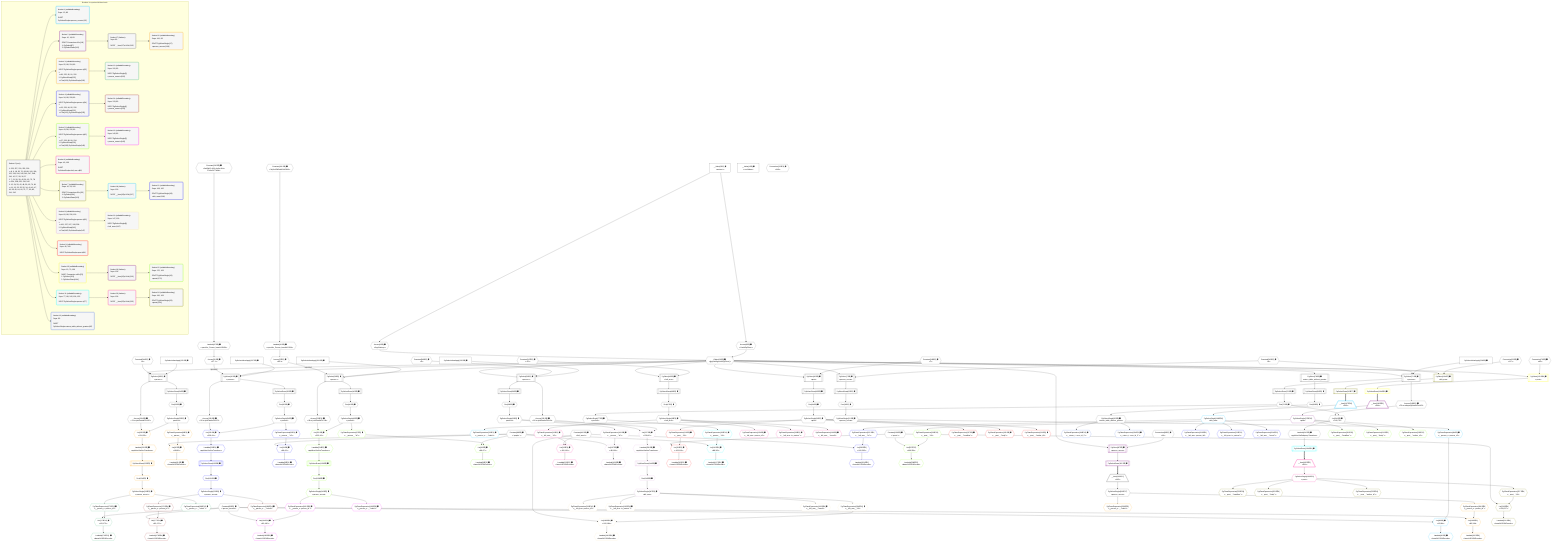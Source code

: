 %%{init: {'themeVariables': { 'fontSize': '12px'}}}%%
graph TD
    classDef path fill:#eee,stroke:#000,color:#000
    classDef plan fill:#fff,stroke-width:1px,color:#000
    classDef itemplan fill:#fff,stroke-width:2px,color:#000
    classDef unbatchedplan fill:#dff,stroke-width:1px,color:#000
    classDef sideeffectplan fill:#fcc,stroke-width:2px,color:#000
    classDef bucket fill:#f6f6f6,color:#000,stroke-width:2px,text-align:left

    subgraph "Buckets for queries/v4/rbac.basic"
    Bucket0("Bucket 0 (root)<br /><br />1: 223, 227, 231, 235, 239<br />ᐳ: 8, 9, 18, 53, 70, 83, 88, 100, 109, 152, 243, 244, 245, 246, 247, 248, 249, 10, 27, 28, 36, 37<br />2: 7, 21, 30, 39, 45, 56, 62, 73, 78<br />ᐳ: 224, 228, 232, 236, 240<br />3: 12, 24, 33, 42, 48, 59, 65, 76, 81<br />ᐳ: 11, 13, 23, 25, 32, 34, 41, 43, 47, 49, 58, 60, 64, 66, 75, 77, 80, 82, 241, 242"):::bucket
    Bucket1("Bucket 1 (nullableBoundary)<br />Deps: 13, 83<br /><br />ROOT PgSelectSingleᐸperson_secretᐳ[13]"):::bucket
    Bucket2("Bucket 2 (nullableBoundary)<br />Deps: 10, 18, 83<br /><br />ROOT Connectionᐸ16ᐳ[18]<br />1: PgSelect[87]<br />2: PgSelectRows[162]"):::bucket
    Bucket3("Bucket 3 (nullableBoundary)<br />Deps: 25, 88, 224, 83<br /><br />ROOT PgSelectSingleᐸpersonᐳ[25]<br />1: <br />ᐳ: 89, 225, 90, 91, 226<br />2: PgSelectRows[125]<br />ᐳ: First[124], PgSelectSingle[126]"):::bucket
    Bucket4("Bucket 4 (nullableBoundary)<br />Deps: 34, 88, 228, 83<br /><br />ROOT PgSelectSingleᐸpersonᐳ[34]<br />1: <br />ᐳ: 93, 229, 94, 95, 230<br />2: PgSelectRows[132]<br />ᐳ: First[131], PgSelectSingle[133]"):::bucket
    Bucket5("Bucket 5 (nullableBoundary)<br />Deps: 43, 88, 232, 83<br /><br />ROOT PgSelectSingleᐸpersonᐳ[43]<br />1: <br />ᐳ: 97, 233, 98, 99, 234<br />2: PgSelectRows[139]<br />ᐳ: First[138], PgSelectSingle[140]"):::bucket
    Bucket6("Bucket 6 (nullableBoundary)<br />Deps: 49, 100<br /><br />ROOT PgSelectSingleᐸleft_armᐳ[49]"):::bucket
    Bucket7("Bucket 7 (nullableBoundary)<br />Deps: 10, 53, 100<br /><br />ROOT Connectionᐸ51ᐳ[53]<br />1: PgSelect[104]<br />2: PgSelectRows[163]"):::bucket
    Bucket8("Bucket 8 (nullableBoundary)<br />Deps: 60, 88, 236, 100<br /><br />ROOT PgSelectSingleᐸpersonᐳ[60]<br />1: <br />ᐳ: 106, 237, 107, 108, 238<br />2: PgSelectRows[146]<br />ᐳ: First[145], PgSelectSingle[147]"):::bucket
    Bucket9("Bucket 9 (nullableBoundary)<br />Deps: 66, 109<br /><br />ROOT PgSelectSingleᐸpostᐳ[66]"):::bucket
    Bucket10("Bucket 10 (nullableBoundary)<br />Deps: 10, 70, 109<br /><br />ROOT Connectionᐸ68ᐳ[70]<br />1: PgSelect[113]<br />2: PgSelectRows[164]"):::bucket
    Bucket11("Bucket 11 (nullableBoundary)<br />Deps: 77, 88, 242, 109, 152<br /><br />ROOT PgSelectSingleᐸpersonᐳ[77]"):::bucket
    Bucket12("Bucket 12 (nullableBoundary)<br />Deps: 82<br /><br />ROOT PgSelectSingleᐸreturn_table_without_grantsᐳ[82]"):::bucket
    Bucket13("Bucket 13 (nullableBoundary)<br />Deps: 126, 83<br /><br />ROOT PgSelectSingle{3}ᐸperson_secretᐳ[126]"):::bucket
    Bucket14("Bucket 14 (nullableBoundary)<br />Deps: 133, 83<br /><br />ROOT PgSelectSingle{4}ᐸperson_secretᐳ[133]"):::bucket
    Bucket15("Bucket 15 (nullableBoundary)<br />Deps: 140, 83<br /><br />ROOT PgSelectSingle{5}ᐸperson_secretᐳ[140]"):::bucket
    Bucket16("Bucket 16 (nullableBoundary)<br />Deps: 147, 100<br /><br />ROOT PgSelectSingle{8}ᐸleft_armᐳ[147]"):::bucket
    Bucket17("Bucket 17 (listItem)<br />Deps: 83<br /><br />ROOT __Item{17}ᐸ162ᐳ[165]"):::bucket
    Bucket18("Bucket 18 (listItem)<br />Deps: 100<br /><br />ROOT __Item{18}ᐸ163ᐳ[167]"):::bucket
    Bucket19("Bucket 19 (listItem)<br />Deps: 109<br /><br />ROOT __Item{19}ᐸ164ᐳ[169]"):::bucket
    Bucket20("Bucket 20 (nullableBoundary)<br />Deps: 166, 83<br /><br />ROOT PgSelectSingle{17}ᐸperson_secretᐳ[166]"):::bucket
    Bucket21("Bucket 21 (nullableBoundary)<br />Deps: 168, 100<br /><br />ROOT PgSelectSingle{18}ᐸleft_armᐳ[168]"):::bucket
    Bucket22("Bucket 22 (nullableBoundary)<br />Deps: 170, 109<br /><br />ROOT PgSelectSingle{19}ᐸpostᐳ[170]"):::bucket
    Bucket23("Bucket 23 (listItem)<br />Deps: 109<br /><br />ROOT __Item{23}ᐸ194ᐳ[195]"):::bucket
    Bucket24("Bucket 24 (nullableBoundary)<br />Deps: 196, 109<br /><br />ROOT PgSelectSingle{23}ᐸpostᐳ[196]"):::bucket
    end
    Bucket0 --> Bucket1 & Bucket2 & Bucket3 & Bucket4 & Bucket5 & Bucket6 & Bucket7 & Bucket8 & Bucket9 & Bucket10 & Bucket11 & Bucket12
    Bucket2 --> Bucket17
    Bucket3 --> Bucket13
    Bucket4 --> Bucket14
    Bucket5 --> Bucket15
    Bucket7 --> Bucket18
    Bucket8 --> Bucket16
    Bucket10 --> Bucket19
    Bucket11 --> Bucket23
    Bucket17 --> Bucket20
    Bucket18 --> Bucket21
    Bucket19 --> Bucket22
    Bucket23 --> Bucket24

    %% plan dependencies
    PgSelect21[["PgSelect[21∈0] ➊<br />ᐸpersonᐳ"]]:::plan
    Object10{{"Object[10∈0] ➊<br />ᐸ{pgSettings,withPgClient}ᐳ"}}:::plan
    Constant244{{"Constant[244∈0] ➊<br />ᐸ1ᐳ"}}:::plan
    PgSelectInlineApply223["PgSelectInlineApply[223∈0] ➊"]:::plan
    Object10 & Constant244 & PgSelectInlineApply223 --> PgSelect21
    PgSelect30[["PgSelect[30∈0] ➊<br />ᐸpersonᐳ"]]:::plan
    Access28{{"Access[28∈0] ➊<br />ᐸ27.1ᐳ"}}:::plan
    PgSelectInlineApply227["PgSelectInlineApply[227∈0] ➊"]:::plan
    Access28 -->|rejectNull| PgSelect30
    Object10 & PgSelectInlineApply227 --> PgSelect30
    PgSelect39[["PgSelect[39∈0] ➊<br />ᐸpersonᐳ"]]:::plan
    Access37{{"Access[37∈0] ➊<br />ᐸ36.1ᐳ"}}:::plan
    PgSelectInlineApply231["PgSelectInlineApply[231∈0] ➊"]:::plan
    Access37 -->|rejectNull| PgSelect39
    Object10 & PgSelectInlineApply231 --> PgSelect39
    PgSelect56[["PgSelect[56∈0] ➊<br />ᐸpersonᐳ"]]:::plan
    Constant248{{"Constant[248∈0] ➊<br />ᐸ2ᐳ"}}:::plan
    PgSelectInlineApply235["PgSelectInlineApply[235∈0] ➊"]:::plan
    Object10 & Constant248 & PgSelectInlineApply235 --> PgSelect56
    PgSelect73[["PgSelect[73∈0] ➊<br />ᐸpersonᐳ"]]:::plan
    Constant243{{"Constant[243∈0] ➊<br />ᐸ3ᐳ"}}:::plan
    PgSelectInlineApply239["PgSelectInlineApply[239∈0] ➊"]:::plan
    Object10 & Constant243 & PgSelectInlineApply239 --> PgSelect73
    PgSelect7[["PgSelect[7∈0] ➊<br />ᐸperson_secretᐳ"]]:::plan
    Object10 & Constant243 --> PgSelect7
    Access8{{"Access[8∈0] ➊<br />ᐸ2.pgSettingsᐳ"}}:::plan
    Access9{{"Access[9∈0] ➊<br />ᐸ2.withPgClientᐳ"}}:::plan
    Access8 & Access9 --> Object10
    PgSelect45[["PgSelect[45∈0] ➊<br />ᐸleft_armᐳ"]]:::plan
    Constant247{{"Constant[247∈0] ➊<br />ᐸ42ᐳ"}}:::plan
    Object10 & Constant247 --> PgSelect45
    PgSelect62[["PgSelect[62∈0] ➊<br />ᐸpostᐳ"]]:::plan
    Constant249{{"Constant[249∈0] ➊<br />ᐸ7ᐳ"}}:::plan
    Object10 & Constant249 --> PgSelect62
    List241{{"List[241∈0] ➊<br />ᐸ240,75ᐳ"}}:::plan
    Access240{{"Access[240∈0] ➊<br />ᐸ73.m.subqueryDetailsFor187ᐳ"}}:::plan
    First75{{"First[75∈0] ➊"}}:::plan
    Access240 & First75 --> List241
    __Value2["__Value[2∈0] ➊<br />ᐸcontextᐳ"]:::plan
    __Value2 --> Access8
    __Value2 --> Access9
    First11{{"First[11∈0] ➊"}}:::plan
    PgSelectRows12[["PgSelectRows[12∈0] ➊"]]:::plan
    PgSelectRows12 --> First11
    PgSelect7 --> PgSelectRows12
    PgSelectSingle13{{"PgSelectSingle[13∈0] ➊<br />ᐸperson_secretᐳ"}}:::plan
    First11 --> PgSelectSingle13
    First23{{"First[23∈0] ➊"}}:::plan
    PgSelectRows24[["PgSelectRows[24∈0] ➊"]]:::plan
    PgSelectRows24 --> First23
    PgSelect21 --> PgSelectRows24
    PgSelectSingle25{{"PgSelectSingle[25∈0] ➊<br />ᐸpersonᐳ"}}:::plan
    First23 --> PgSelectSingle25
    Lambda27{{"Lambda[27∈0] ➊<br />ᐸspecifier_Person_base64JSONᐳ"}}:::plan
    Constant245{{"Constant[245∈0] ➊<br />ᐸ'fa4f3e13-456c-4a9e-8c1e-37a6e3177d0b'ᐳ"}}:::plan
    Constant245 --> Lambda27
    Lambda27 --> Access28
    First32{{"First[32∈0] ➊"}}:::plan
    PgSelectRows33[["PgSelectRows[33∈0] ➊"]]:::plan
    PgSelectRows33 --> First32
    PgSelect30 --> PgSelectRows33
    PgSelectSingle34{{"PgSelectSingle[34∈0] ➊<br />ᐸpersonᐳ"}}:::plan
    First32 --> PgSelectSingle34
    Lambda36{{"Lambda[36∈0] ➊<br />ᐸspecifier_Person_base64JSONᐳ"}}:::plan
    Constant246{{"Constant[246∈0] ➊<br />ᐸ'WyJwZW9wbGUiLDBd'ᐳ"}}:::plan
    Constant246 --> Lambda36
    Lambda36 --> Access37
    First41{{"First[41∈0] ➊"}}:::plan
    PgSelectRows42[["PgSelectRows[42∈0] ➊"]]:::plan
    PgSelectRows42 --> First41
    PgSelect39 --> PgSelectRows42
    PgSelectSingle43{{"PgSelectSingle[43∈0] ➊<br />ᐸpersonᐳ"}}:::plan
    First41 --> PgSelectSingle43
    First47{{"First[47∈0] ➊"}}:::plan
    PgSelectRows48[["PgSelectRows[48∈0] ➊"]]:::plan
    PgSelectRows48 --> First47
    PgSelect45 --> PgSelectRows48
    PgSelectSingle49{{"PgSelectSingle[49∈0] ➊<br />ᐸleft_armᐳ"}}:::plan
    First47 --> PgSelectSingle49
    First58{{"First[58∈0] ➊"}}:::plan
    PgSelectRows59[["PgSelectRows[59∈0] ➊"]]:::plan
    PgSelectRows59 --> First58
    PgSelect56 --> PgSelectRows59
    PgSelectSingle60{{"PgSelectSingle[60∈0] ➊<br />ᐸpersonᐳ"}}:::plan
    First58 --> PgSelectSingle60
    First64{{"First[64∈0] ➊"}}:::plan
    PgSelectRows65[["PgSelectRows[65∈0] ➊"]]:::plan
    PgSelectRows65 --> First64
    PgSelect62 --> PgSelectRows65
    PgSelectSingle66{{"PgSelectSingle[66∈0] ➊<br />ᐸpostᐳ"}}:::plan
    First64 --> PgSelectSingle66
    PgSelectRows76[["PgSelectRows[76∈0] ➊"]]:::plan
    PgSelectRows76 --> First75
    PgSelect73 --> PgSelectRows76
    PgSelectSingle77{{"PgSelectSingle[77∈0] ➊<br />ᐸpersonᐳ"}}:::plan
    First75 --> PgSelectSingle77
    PgSelect78[["PgSelect[78∈0] ➊<br />ᐸreturn_table_without_grantsᐳ"]]:::plan
    Object10 --> PgSelect78
    First80{{"First[80∈0] ➊"}}:::plan
    PgSelectRows81[["PgSelectRows[81∈0] ➊"]]:::plan
    PgSelectRows81 --> First80
    PgSelect78 --> PgSelectRows81
    PgSelectSingle82{{"PgSelectSingle[82∈0] ➊<br />ᐸreturn_table_without_grantsᐳ"}}:::plan
    First80 --> PgSelectSingle82
    Access224{{"Access[224∈0] ➊<br />ᐸ21.m.joinDetailsFor120ᐳ"}}:::plan
    PgSelect21 --> Access224
    Access228{{"Access[228∈0] ➊<br />ᐸ30.m.joinDetailsFor127ᐳ"}}:::plan
    PgSelect30 --> Access228
    Access232{{"Access[232∈0] ➊<br />ᐸ39.m.joinDetailsFor134ᐳ"}}:::plan
    PgSelect39 --> Access232
    Access236{{"Access[236∈0] ➊<br />ᐸ56.m.joinDetailsFor141ᐳ"}}:::plan
    PgSelect56 --> Access236
    PgSelect73 --> Access240
    Lambda242{{"Lambda[242∈0] ➊<br />ᐸpgInlineViaSubqueryTransformᐳ"}}:::plan
    List241 --> Lambda242
    __Value4["__Value[4∈0] ➊<br />ᐸrootValueᐳ"]:::plan
    Connection18{{"Connection[18∈0] ➊<br />ᐸ16ᐳ"}}:::plan
    Connection53{{"Connection[53∈0] ➊<br />ᐸ51ᐳ"}}:::plan
    Connection70{{"Connection[70∈0] ➊<br />ᐸ68ᐳ"}}:::plan
    Constant83{{"Constant[83∈0] ➊<br />ᐸ'person_secrets'ᐳ"}}:::plan
    Constant88{{"Constant[88∈0] ➊<br />ᐸ'people'ᐳ"}}:::plan
    Constant100{{"Constant[100∈0] ➊<br />ᐸ'left_arms'ᐳ"}}:::plan
    Constant109{{"Constant[109∈0] ➊<br />ᐸ'posts'ᐳ"}}:::plan
    Connection152{{"Connection[152∈0] ➊<br />ᐸ148ᐳ"}}:::plan
    List85{{"List[85∈1] ➊<br />ᐸ83,84ᐳ"}}:::plan
    PgClassExpression84{{"PgClassExpression[84∈1] ➊<br />ᐸ__person_s...person_id”ᐳ"}}:::plan
    Constant83 & PgClassExpression84 --> List85
    PgSelectSingle13 --> PgClassExpression84
    Lambda86{{"Lambda[86∈1] ➊<br />ᐸbase64JSONEncodeᐳ"}}:::plan
    List85 --> Lambda86
    PgClassExpression155{{"PgClassExpression[155∈1] ➊<br />ᐸ__person_s..._.”sekrit”ᐳ"}}:::plan
    PgSelectSingle13 --> PgClassExpression155
    PgSelect87[["PgSelect[87∈2] ➊<br />ᐸperson_secretᐳ"]]:::plan
    Object10 & Connection18 --> PgSelect87
    PgSelectRows162[["PgSelectRows[162∈2] ➊"]]:::plan
    PgSelect87 --> PgSelectRows162
    List90{{"List[90∈3] ➊<br />ᐸ88,89ᐳ"}}:::plan
    PgClassExpression89{{"PgClassExpression[89∈3] ➊<br />ᐸ__person__.”id”ᐳ"}}:::plan
    Constant88 & PgClassExpression89 --> List90
    List225{{"List[225∈3] ➊<br />ᐸ224,25ᐳ"}}:::plan
    Access224 & PgSelectSingle25 --> List225
    PgSelectSingle25 --> PgClassExpression89
    Lambda91{{"Lambda[91∈3] ➊<br />ᐸbase64JSONEncodeᐳ"}}:::plan
    List90 --> Lambda91
    First124{{"First[124∈3] ➊"}}:::plan
    PgSelectRows125[["PgSelectRows[125∈3] ➊"]]:::plan
    PgSelectRows125 --> First124
    Lambda226{{"Lambda[226∈3] ➊<br />ᐸpgInlineViaJoinTransformᐳ"}}:::plan
    Lambda226 --> PgSelectRows125
    PgSelectSingle126{{"PgSelectSingle[126∈3] ➊<br />ᐸperson_secretᐳ"}}:::plan
    First124 --> PgSelectSingle126
    List225 --> Lambda226
    List94{{"List[94∈4] ➊<br />ᐸ88,93ᐳ"}}:::plan
    PgClassExpression93{{"PgClassExpression[93∈4] ➊<br />ᐸ__person__.”id”ᐳ"}}:::plan
    Constant88 & PgClassExpression93 --> List94
    List229{{"List[229∈4] ➊<br />ᐸ228,34ᐳ"}}:::plan
    Access228 & PgSelectSingle34 --> List229
    PgSelectSingle34 --> PgClassExpression93
    Lambda95{{"Lambda[95∈4] ➊<br />ᐸbase64JSONEncodeᐳ"}}:::plan
    List94 --> Lambda95
    First131{{"First[131∈4] ➊"}}:::plan
    PgSelectRows132[["PgSelectRows[132∈4] ➊"]]:::plan
    PgSelectRows132 --> First131
    Lambda230{{"Lambda[230∈4] ➊<br />ᐸpgInlineViaJoinTransformᐳ"}}:::plan
    Lambda230 --> PgSelectRows132
    PgSelectSingle133{{"PgSelectSingle[133∈4] ➊<br />ᐸperson_secretᐳ"}}:::plan
    First131 --> PgSelectSingle133
    List229 --> Lambda230
    List98{{"List[98∈5] ➊<br />ᐸ88,97ᐳ"}}:::plan
    PgClassExpression97{{"PgClassExpression[97∈5] ➊<br />ᐸ__person__.”id”ᐳ"}}:::plan
    Constant88 & PgClassExpression97 --> List98
    List233{{"List[233∈5] ➊<br />ᐸ232,43ᐳ"}}:::plan
    Access232 & PgSelectSingle43 --> List233
    PgSelectSingle43 --> PgClassExpression97
    Lambda99{{"Lambda[99∈5] ➊<br />ᐸbase64JSONEncodeᐳ"}}:::plan
    List98 --> Lambda99
    First138{{"First[138∈5] ➊"}}:::plan
    PgSelectRows139[["PgSelectRows[139∈5] ➊"]]:::plan
    PgSelectRows139 --> First138
    Lambda234{{"Lambda[234∈5] ➊<br />ᐸpgInlineViaJoinTransformᐳ"}}:::plan
    Lambda234 --> PgSelectRows139
    PgSelectSingle140{{"PgSelectSingle[140∈5] ➊<br />ᐸperson_secretᐳ"}}:::plan
    First138 --> PgSelectSingle140
    List233 --> Lambda234
    List102{{"List[102∈6] ➊<br />ᐸ100,101ᐳ"}}:::plan
    PgClassExpression101{{"PgClassExpression[101∈6] ➊<br />ᐸ__left_arm__.”id”ᐳ"}}:::plan
    Constant100 & PgClassExpression101 --> List102
    PgSelectSingle49 --> PgClassExpression101
    Lambda103{{"Lambda[103∈6] ➊<br />ᐸbase64JSONEncodeᐳ"}}:::plan
    List102 --> Lambda103
    PgClassExpression156{{"PgClassExpression[156∈6] ➊<br />ᐸ__left_arm...person_id”ᐳ"}}:::plan
    PgSelectSingle49 --> PgClassExpression156
    PgClassExpression158{{"PgClassExpression[158∈6] ➊<br />ᐸ__left_arm...in_metres”ᐳ"}}:::plan
    PgSelectSingle49 --> PgClassExpression158
    PgClassExpression160{{"PgClassExpression[160∈6] ➊<br />ᐸ__left_arm__.”mood”ᐳ"}}:::plan
    PgSelectSingle49 --> PgClassExpression160
    PgSelect104[["PgSelect[104∈7] ➊<br />ᐸleft_armᐳ"]]:::plan
    Object10 & Connection53 --> PgSelect104
    PgSelectRows163[["PgSelectRows[163∈7] ➊"]]:::plan
    PgSelect104 --> PgSelectRows163
    List107{{"List[107∈8] ➊<br />ᐸ88,106ᐳ"}}:::plan
    PgClassExpression106{{"PgClassExpression[106∈8] ➊<br />ᐸ__person__.”id”ᐳ"}}:::plan
    Constant88 & PgClassExpression106 --> List107
    List237{{"List[237∈8] ➊<br />ᐸ236,60ᐳ"}}:::plan
    Access236 & PgSelectSingle60 --> List237
    PgSelectSingle60 --> PgClassExpression106
    Lambda108{{"Lambda[108∈8] ➊<br />ᐸbase64JSONEncodeᐳ"}}:::plan
    List107 --> Lambda108
    First145{{"First[145∈8] ➊"}}:::plan
    PgSelectRows146[["PgSelectRows[146∈8] ➊"]]:::plan
    PgSelectRows146 --> First145
    Lambda238{{"Lambda[238∈8] ➊<br />ᐸpgInlineViaJoinTransformᐳ"}}:::plan
    Lambda238 --> PgSelectRows146
    PgSelectSingle147{{"PgSelectSingle[147∈8] ➊<br />ᐸleft_armᐳ"}}:::plan
    First145 --> PgSelectSingle147
    List237 --> Lambda238
    List111{{"List[111∈9] ➊<br />ᐸ109,110ᐳ"}}:::plan
    PgClassExpression110{{"PgClassExpression[110∈9] ➊<br />ᐸ__post__.”id”ᐳ"}}:::plan
    Constant109 & PgClassExpression110 --> List111
    PgSelectSingle66 --> PgClassExpression110
    Lambda112{{"Lambda[112∈9] ➊<br />ᐸbase64JSONEncodeᐳ"}}:::plan
    List111 --> Lambda112
    PgClassExpression157{{"PgClassExpression[157∈9] ➊<br />ᐸ__post__.”headline”ᐳ"}}:::plan
    PgSelectSingle66 --> PgClassExpression157
    PgClassExpression159{{"PgClassExpression[159∈9] ➊<br />ᐸ__post__.”body”ᐳ"}}:::plan
    PgSelectSingle66 --> PgClassExpression159
    PgClassExpression161{{"PgClassExpression[161∈9] ➊<br />ᐸ__post__.”author_id”ᐳ"}}:::plan
    PgSelectSingle66 --> PgClassExpression161
    PgSelect113[["PgSelect[113∈10] ➊<br />ᐸpostᐳ"]]:::plan
    Object10 & Connection70 --> PgSelect113
    PgSelectRows164[["PgSelectRows[164∈10] ➊"]]:::plan
    PgSelect113 --> PgSelectRows164
    List116{{"List[116∈11] ➊<br />ᐸ88,115ᐳ"}}:::plan
    PgClassExpression115{{"PgClassExpression[115∈11] ➊<br />ᐸ__person__.”id”ᐳ"}}:::plan
    Constant88 & PgClassExpression115 --> List116
    PgSelectSingle77 --> PgClassExpression115
    Lambda117{{"Lambda[117∈11] ➊<br />ᐸbase64JSONEncodeᐳ"}}:::plan
    List116 --> Lambda117
    PgSelectRows194[["PgSelectRows[194∈11] ➊"]]:::plan
    Lambda242 --> PgSelectRows194
    PgClassExpression118{{"PgClassExpression[118∈12] ➊<br />ᐸ__return_t...rson_id_1”ᐳ"}}:::plan
    PgSelectSingle82 --> PgClassExpression118
    PgClassExpression154{{"PgClassExpression[154∈12] ➊<br />ᐸ__return_t...rson_id_2”ᐳ"}}:::plan
    PgSelectSingle82 --> PgClassExpression154
    List173{{"List[173∈13] ➊<br />ᐸ83,172ᐳ"}}:::plan
    PgClassExpression172{{"PgClassExpression[172∈13] ➊<br />ᐸ__person_s...person_id”ᐳ"}}:::plan
    Constant83 & PgClassExpression172 --> List173
    PgSelectSingle126 --> PgClassExpression172
    Lambda174{{"Lambda[174∈13] ➊<br />ᐸbase64JSONEncodeᐳ"}}:::plan
    List173 --> Lambda174
    PgClassExpression188{{"PgClassExpression[188∈13] ➊<br />ᐸ__person_s..._.”sekrit”ᐳ"}}:::plan
    PgSelectSingle126 --> PgClassExpression188
    List177{{"List[177∈14] ➊<br />ᐸ83,176ᐳ"}}:::plan
    PgClassExpression176{{"PgClassExpression[176∈14] ➊<br />ᐸ__person_s...person_id”ᐳ"}}:::plan
    Constant83 & PgClassExpression176 --> List177
    PgSelectSingle133 --> PgClassExpression176
    Lambda178{{"Lambda[178∈14] ➊<br />ᐸbase64JSONEncodeᐳ"}}:::plan
    List177 --> Lambda178
    PgClassExpression189{{"PgClassExpression[189∈14] ➊<br />ᐸ__person_s..._.”sekrit”ᐳ"}}:::plan
    PgSelectSingle133 --> PgClassExpression189
    List181{{"List[181∈15] ➊<br />ᐸ83,180ᐳ"}}:::plan
    PgClassExpression180{{"PgClassExpression[180∈15] ➊<br />ᐸ__person_s...person_id”ᐳ"}}:::plan
    Constant83 & PgClassExpression180 --> List181
    PgSelectSingle140 --> PgClassExpression180
    Lambda182{{"Lambda[182∈15] ➊<br />ᐸbase64JSONEncodeᐳ"}}:::plan
    List181 --> Lambda182
    PgClassExpression190{{"PgClassExpression[190∈15] ➊<br />ᐸ__person_s..._.”sekrit”ᐳ"}}:::plan
    PgSelectSingle140 --> PgClassExpression190
    List185{{"List[185∈16] ➊<br />ᐸ100,184ᐳ"}}:::plan
    PgClassExpression184{{"PgClassExpression[184∈16] ➊<br />ᐸ__left_arm__.”id”ᐳ"}}:::plan
    Constant100 & PgClassExpression184 --> List185
    PgSelectSingle147 --> PgClassExpression184
    Lambda186{{"Lambda[186∈16] ➊<br />ᐸbase64JSONEncodeᐳ"}}:::plan
    List185 --> Lambda186
    PgClassExpression191{{"PgClassExpression[191∈16] ➊<br />ᐸ__left_arm...person_id”ᐳ"}}:::plan
    PgSelectSingle147 --> PgClassExpression191
    PgClassExpression192{{"PgClassExpression[192∈16] ➊<br />ᐸ__left_arm...in_metres”ᐳ"}}:::plan
    PgSelectSingle147 --> PgClassExpression192
    PgClassExpression193{{"PgClassExpression[193∈16] ➊<br />ᐸ__left_arm__.”mood”ᐳ"}}:::plan
    PgSelectSingle147 --> PgClassExpression193
    __Item165[/"__Item[165∈17]<br />ᐸ162ᐳ"\]:::itemplan
    PgSelectRows162 ==> __Item165
    PgSelectSingle166{{"PgSelectSingle[166∈17]<br />ᐸperson_secretᐳ"}}:::plan
    __Item165 --> PgSelectSingle166
    __Item167[/"__Item[167∈18]<br />ᐸ163ᐳ"\]:::itemplan
    PgSelectRows163 ==> __Item167
    PgSelectSingle168{{"PgSelectSingle[168∈18]<br />ᐸleft_armᐳ"}}:::plan
    __Item167 --> PgSelectSingle168
    __Item169[/"__Item[169∈19]<br />ᐸ164ᐳ"\]:::itemplan
    PgSelectRows164 ==> __Item169
    PgSelectSingle170{{"PgSelectSingle[170∈19]<br />ᐸpostᐳ"}}:::plan
    __Item169 --> PgSelectSingle170
    List199{{"List[199∈20]<br />ᐸ83,198ᐳ"}}:::plan
    PgClassExpression198{{"PgClassExpression[198∈20]<br />ᐸ__person_s...person_id”ᐳ"}}:::plan
    Constant83 & PgClassExpression198 --> List199
    PgSelectSingle166 --> PgClassExpression198
    Lambda200{{"Lambda[200∈20]<br />ᐸbase64JSONEncodeᐳ"}}:::plan
    List199 --> Lambda200
    PgClassExpression209{{"PgClassExpression[209∈20]<br />ᐸ__person_s..._.”sekrit”ᐳ"}}:::plan
    PgSelectSingle166 --> PgClassExpression209
    List203{{"List[203∈21]<br />ᐸ100,202ᐳ"}}:::plan
    PgClassExpression202{{"PgClassExpression[202∈21]<br />ᐸ__left_arm__.”id”ᐳ"}}:::plan
    Constant100 & PgClassExpression202 --> List203
    PgSelectSingle168 --> PgClassExpression202
    Lambda204{{"Lambda[204∈21]<br />ᐸbase64JSONEncodeᐳ"}}:::plan
    List203 --> Lambda204
    PgClassExpression210{{"PgClassExpression[210∈21]<br />ᐸ__left_arm...person_id”ᐳ"}}:::plan
    PgSelectSingle168 --> PgClassExpression210
    PgClassExpression212{{"PgClassExpression[212∈21]<br />ᐸ__left_arm...in_metres”ᐳ"}}:::plan
    PgSelectSingle168 --> PgClassExpression212
    PgClassExpression214{{"PgClassExpression[214∈21]<br />ᐸ__left_arm__.”mood”ᐳ"}}:::plan
    PgSelectSingle168 --> PgClassExpression214
    List207{{"List[207∈22]<br />ᐸ109,206ᐳ"}}:::plan
    PgClassExpression206{{"PgClassExpression[206∈22]<br />ᐸ__post__.”id”ᐳ"}}:::plan
    Constant109 & PgClassExpression206 --> List207
    PgSelectSingle170 --> PgClassExpression206
    Lambda208{{"Lambda[208∈22]<br />ᐸbase64JSONEncodeᐳ"}}:::plan
    List207 --> Lambda208
    PgClassExpression211{{"PgClassExpression[211∈22]<br />ᐸ__post__.”headline”ᐳ"}}:::plan
    PgSelectSingle170 --> PgClassExpression211
    PgClassExpression213{{"PgClassExpression[213∈22]<br />ᐸ__post__.”body”ᐳ"}}:::plan
    PgSelectSingle170 --> PgClassExpression213
    PgClassExpression215{{"PgClassExpression[215∈22]<br />ᐸ__post__.”author_id”ᐳ"}}:::plan
    PgSelectSingle170 --> PgClassExpression215
    __Item195[/"__Item[195∈23]<br />ᐸ194ᐳ"\]:::itemplan
    PgSelectRows194 ==> __Item195
    PgSelectSingle196{{"PgSelectSingle[196∈23]<br />ᐸpostᐳ"}}:::plan
    __Item195 --> PgSelectSingle196
    List218{{"List[218∈24]<br />ᐸ109,217ᐳ"}}:::plan
    PgClassExpression217{{"PgClassExpression[217∈24]<br />ᐸ__post__.”id”ᐳ"}}:::plan
    Constant109 & PgClassExpression217 --> List218
    PgSelectSingle196 --> PgClassExpression217
    Lambda219{{"Lambda[219∈24]<br />ᐸbase64JSONEncodeᐳ"}}:::plan
    List218 --> Lambda219
    PgClassExpression220{{"PgClassExpression[220∈24]<br />ᐸ__post__.”headline”ᐳ"}}:::plan
    PgSelectSingle196 --> PgClassExpression220
    PgClassExpression221{{"PgClassExpression[221∈24]<br />ᐸ__post__.”body”ᐳ"}}:::plan
    PgSelectSingle196 --> PgClassExpression221
    PgClassExpression222{{"PgClassExpression[222∈24]<br />ᐸ__post__.”author_id”ᐳ"}}:::plan
    PgSelectSingle196 --> PgClassExpression222

    %% define steps
    classDef bucket0 stroke:#696969
    class Bucket0,__Value2,__Value4,PgSelect7,Access8,Access9,Object10,First11,PgSelectRows12,PgSelectSingle13,Connection18,PgSelect21,First23,PgSelectRows24,PgSelectSingle25,Lambda27,Access28,PgSelect30,First32,PgSelectRows33,PgSelectSingle34,Lambda36,Access37,PgSelect39,First41,PgSelectRows42,PgSelectSingle43,PgSelect45,First47,PgSelectRows48,PgSelectSingle49,Connection53,PgSelect56,First58,PgSelectRows59,PgSelectSingle60,PgSelect62,First64,PgSelectRows65,PgSelectSingle66,Connection70,PgSelect73,First75,PgSelectRows76,PgSelectSingle77,PgSelect78,First80,PgSelectRows81,PgSelectSingle82,Constant83,Constant88,Constant100,Constant109,Connection152,PgSelectInlineApply223,Access224,PgSelectInlineApply227,Access228,PgSelectInlineApply231,Access232,PgSelectInlineApply235,Access236,PgSelectInlineApply239,Access240,List241,Lambda242,Constant243,Constant244,Constant245,Constant246,Constant247,Constant248,Constant249 bucket0
    classDef bucket1 stroke:#00bfff
    class Bucket1,PgClassExpression84,List85,Lambda86,PgClassExpression155 bucket1
    classDef bucket2 stroke:#7f007f
    class Bucket2,PgSelect87,PgSelectRows162 bucket2
    classDef bucket3 stroke:#ffa500
    class Bucket3,PgClassExpression89,List90,Lambda91,First124,PgSelectRows125,PgSelectSingle126,List225,Lambda226 bucket3
    classDef bucket4 stroke:#0000ff
    class Bucket4,PgClassExpression93,List94,Lambda95,First131,PgSelectRows132,PgSelectSingle133,List229,Lambda230 bucket4
    classDef bucket5 stroke:#7fff00
    class Bucket5,PgClassExpression97,List98,Lambda99,First138,PgSelectRows139,PgSelectSingle140,List233,Lambda234 bucket5
    classDef bucket6 stroke:#ff1493
    class Bucket6,PgClassExpression101,List102,Lambda103,PgClassExpression156,PgClassExpression158,PgClassExpression160 bucket6
    classDef bucket7 stroke:#808000
    class Bucket7,PgSelect104,PgSelectRows163 bucket7
    classDef bucket8 stroke:#dda0dd
    class Bucket8,PgClassExpression106,List107,Lambda108,First145,PgSelectRows146,PgSelectSingle147,List237,Lambda238 bucket8
    classDef bucket9 stroke:#ff0000
    class Bucket9,PgClassExpression110,List111,Lambda112,PgClassExpression157,PgClassExpression159,PgClassExpression161 bucket9
    classDef bucket10 stroke:#ffff00
    class Bucket10,PgSelect113,PgSelectRows164 bucket10
    classDef bucket11 stroke:#00ffff
    class Bucket11,PgClassExpression115,List116,Lambda117,PgSelectRows194 bucket11
    classDef bucket12 stroke:#4169e1
    class Bucket12,PgClassExpression118,PgClassExpression154 bucket12
    classDef bucket13 stroke:#3cb371
    class Bucket13,PgClassExpression172,List173,Lambda174,PgClassExpression188 bucket13
    classDef bucket14 stroke:#a52a2a
    class Bucket14,PgClassExpression176,List177,Lambda178,PgClassExpression189 bucket14
    classDef bucket15 stroke:#ff00ff
    class Bucket15,PgClassExpression180,List181,Lambda182,PgClassExpression190 bucket15
    classDef bucket16 stroke:#f5deb3
    class Bucket16,PgClassExpression184,List185,Lambda186,PgClassExpression191,PgClassExpression192,PgClassExpression193 bucket16
    classDef bucket17 stroke:#696969
    class Bucket17,__Item165,PgSelectSingle166 bucket17
    classDef bucket18 stroke:#00bfff
    class Bucket18,__Item167,PgSelectSingle168 bucket18
    classDef bucket19 stroke:#7f007f
    class Bucket19,__Item169,PgSelectSingle170 bucket19
    classDef bucket20 stroke:#ffa500
    class Bucket20,PgClassExpression198,List199,Lambda200,PgClassExpression209 bucket20
    classDef bucket21 stroke:#0000ff
    class Bucket21,PgClassExpression202,List203,Lambda204,PgClassExpression210,PgClassExpression212,PgClassExpression214 bucket21
    classDef bucket22 stroke:#7fff00
    class Bucket22,PgClassExpression206,List207,Lambda208,PgClassExpression211,PgClassExpression213,PgClassExpression215 bucket22
    classDef bucket23 stroke:#ff1493
    class Bucket23,__Item195,PgSelectSingle196 bucket23
    classDef bucket24 stroke:#808000
    class Bucket24,PgClassExpression217,List218,Lambda219,PgClassExpression220,PgClassExpression221,PgClassExpression222 bucket24
